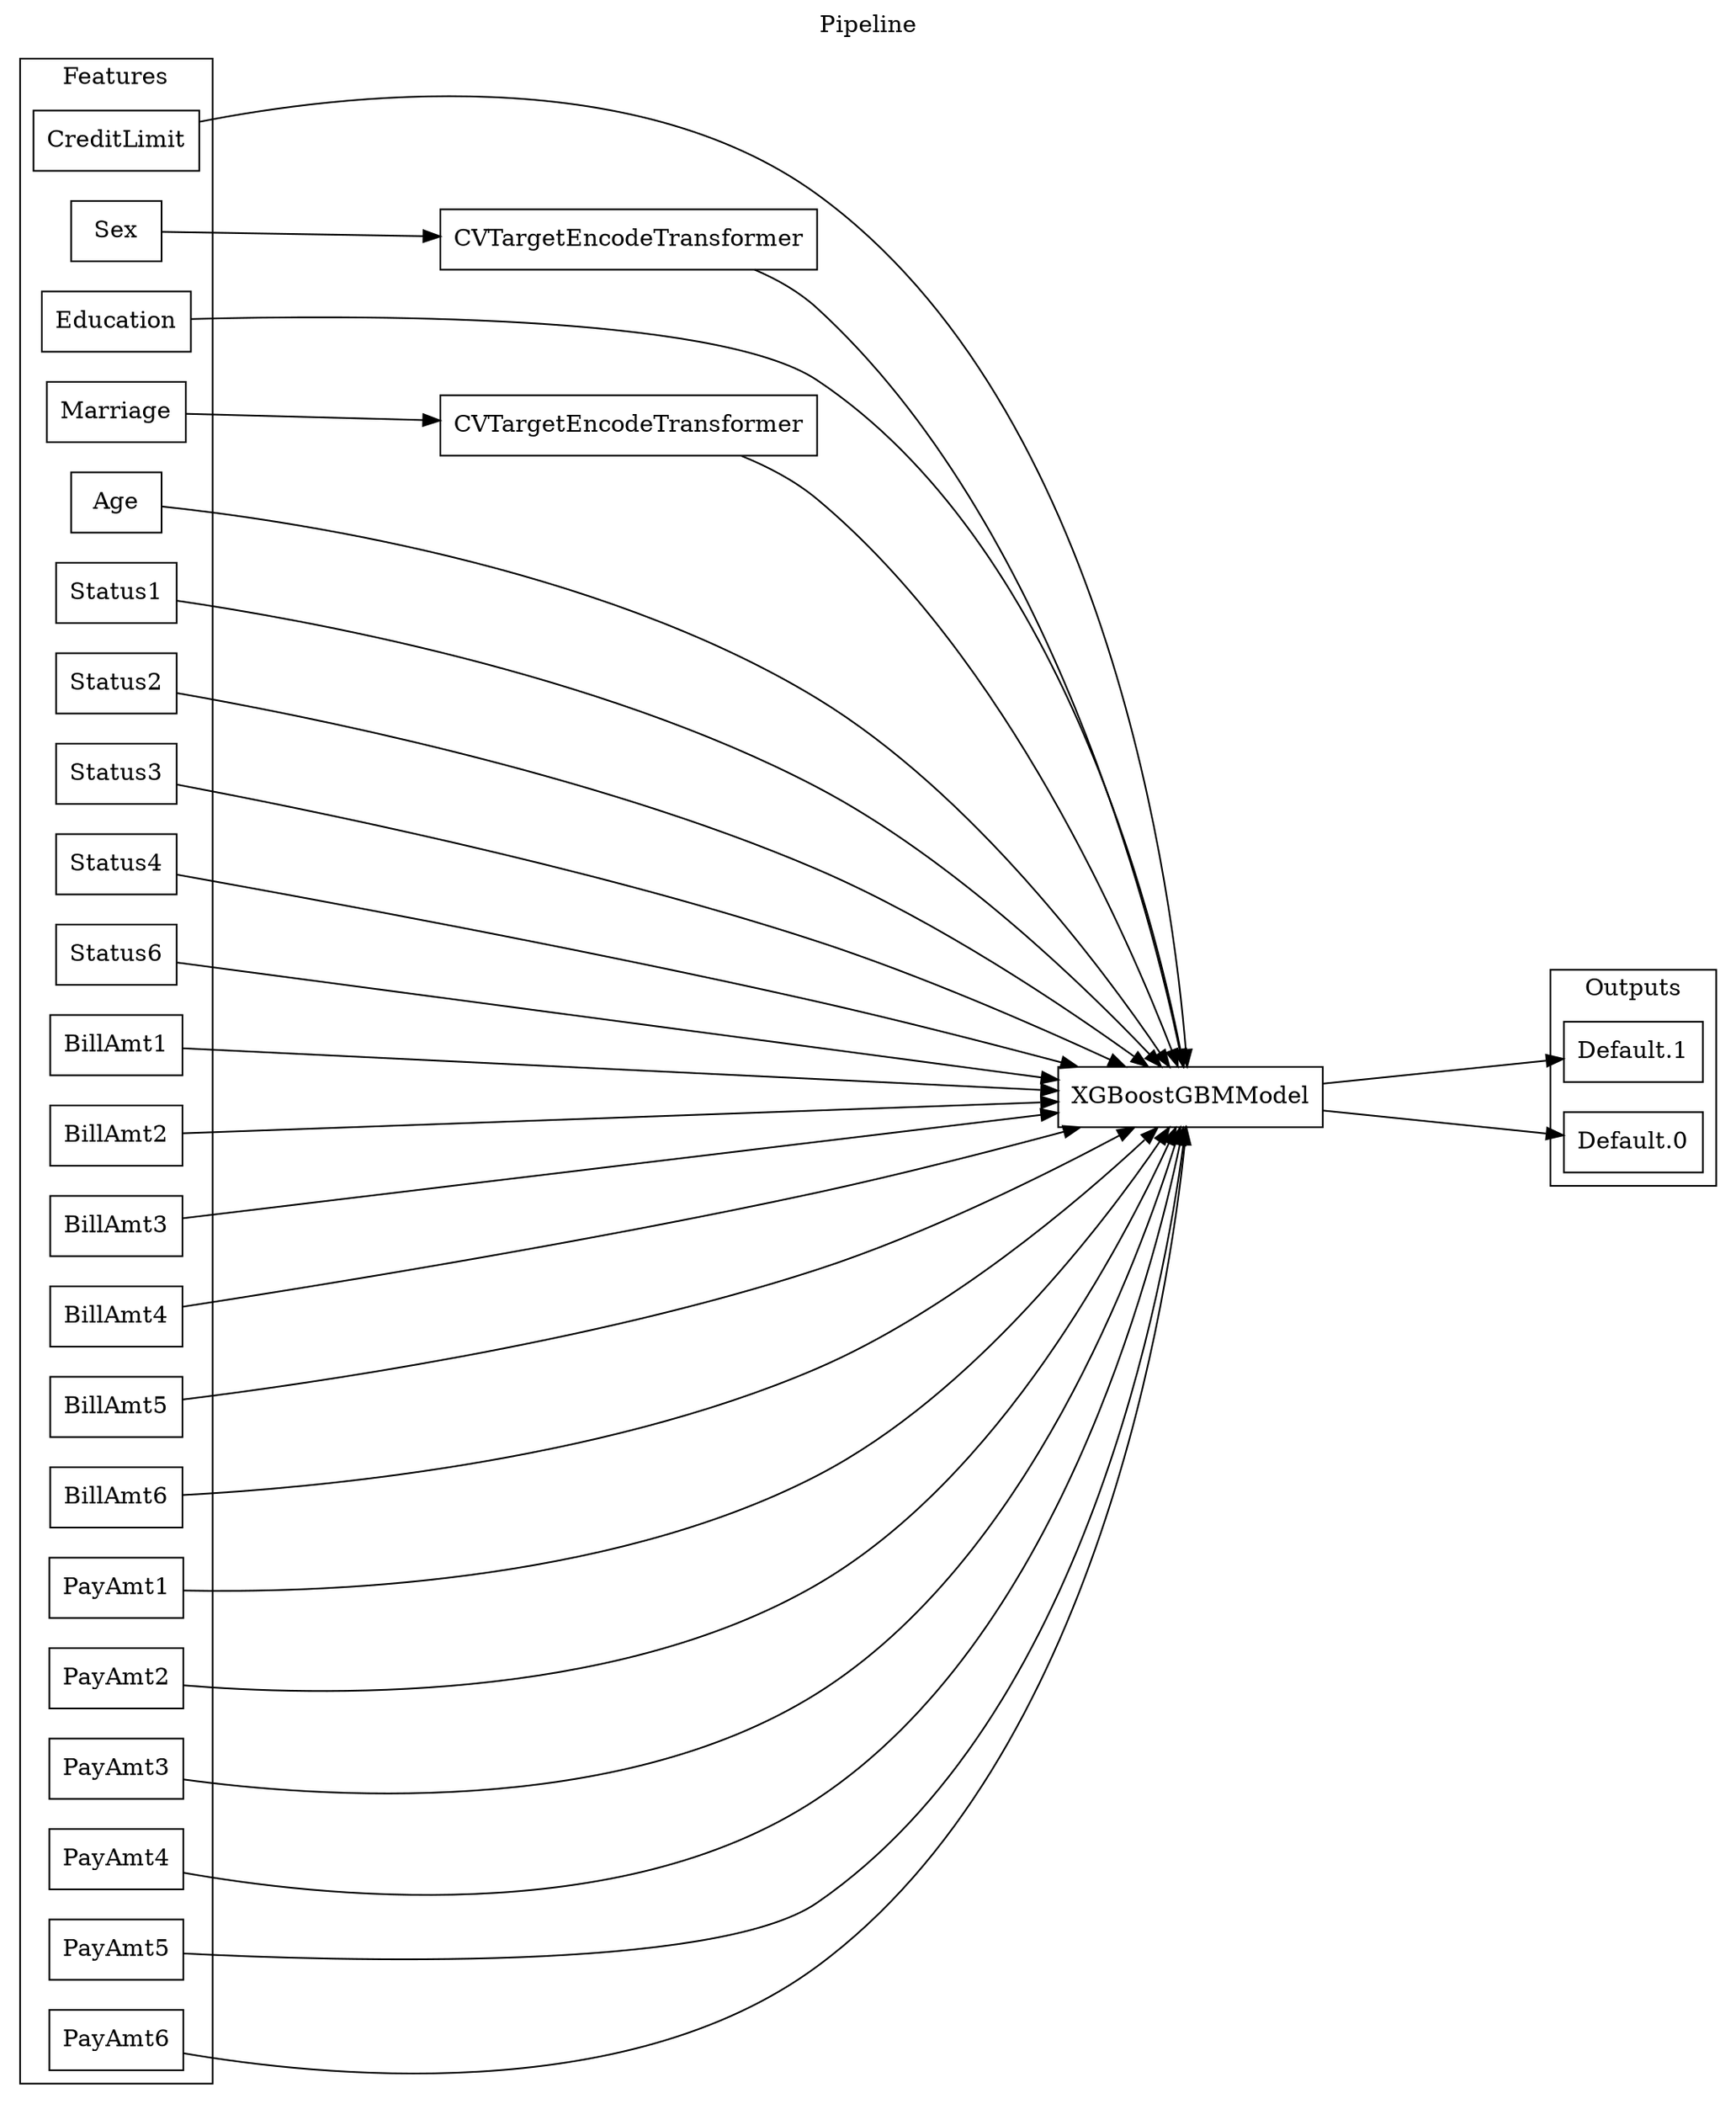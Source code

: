 digraph {
  graph[ranksep="2"]
  rankdir="LR";
  labelloc="t";
  label="Pipeline";
    subgraph cluster_feature {
        label="Features";
        node_0 [shape=box, label="CreditLimit"];
        node_1 [shape=box, label="Sex"];
        node_2 [shape=box, label="Education"];
        node_3 [shape=box, label="Marriage"];
        node_4 [shape=box, label="Age"];
        node_5 [shape=box, label="Status1"];
        node_6 [shape=box, label="Status2"];
        node_7 [shape=box, label="Status3"];
        node_8 [shape=box, label="Status4"];
        node_9 [shape=box, label="Status6"];
        node_10 [shape=box, label="BillAmt1"];
        node_11 [shape=box, label="BillAmt2"];
        node_12 [shape=box, label="BillAmt3"];
        node_13 [shape=box, label="BillAmt4"];
        node_14 [shape=box, label="BillAmt5"];
        node_15 [shape=box, label="BillAmt6"];
        node_16 [shape=box, label="PayAmt1"];
        node_17 [shape=box, label="PayAmt2"];
        node_18 [shape=box, label="PayAmt3"];
        node_19 [shape=box, label="PayAmt4"];
        node_20 [shape=box, label="PayAmt5"];
        node_21 [shape=box, label="PayAmt6"];
    }
    node_24 [shape=box, label="CVTargetEncodeTransformer"];
    node_25 [shape=box, label="CVTargetEncodeTransformer"];
    node_26 [shape=box, label="XGBoostGBMModel"];
    node_3 -> node_24;
    node_1 -> node_25;
    node_25 -> node_26;
    node_20 -> node_26;
    node_19 -> node_26;
    node_8 -> node_26;
    node_24 -> node_26;
    node_14 -> node_26;
    node_4 -> node_26;
    node_21 -> node_26;
    node_0 -> node_26;
    node_5 -> node_26;
    node_15 -> node_26;
    node_17 -> node_26;
    node_7 -> node_26;
    node_12 -> node_26;
    node_6 -> node_26;
    node_11 -> node_26;
    node_9 -> node_26;
    node_18 -> node_26;
    node_13 -> node_26;
    node_2 -> node_26;
    node_10 -> node_26;
    node_16 -> node_26;
    node_26 -> node_23;
    node_26 -> node_22;
    subgraph cluster_output {
        label="Outputs";
        node_22 [shape=box, label="Default.0"];
        node_23 [shape=box, label="Default.1"];
    }
}
